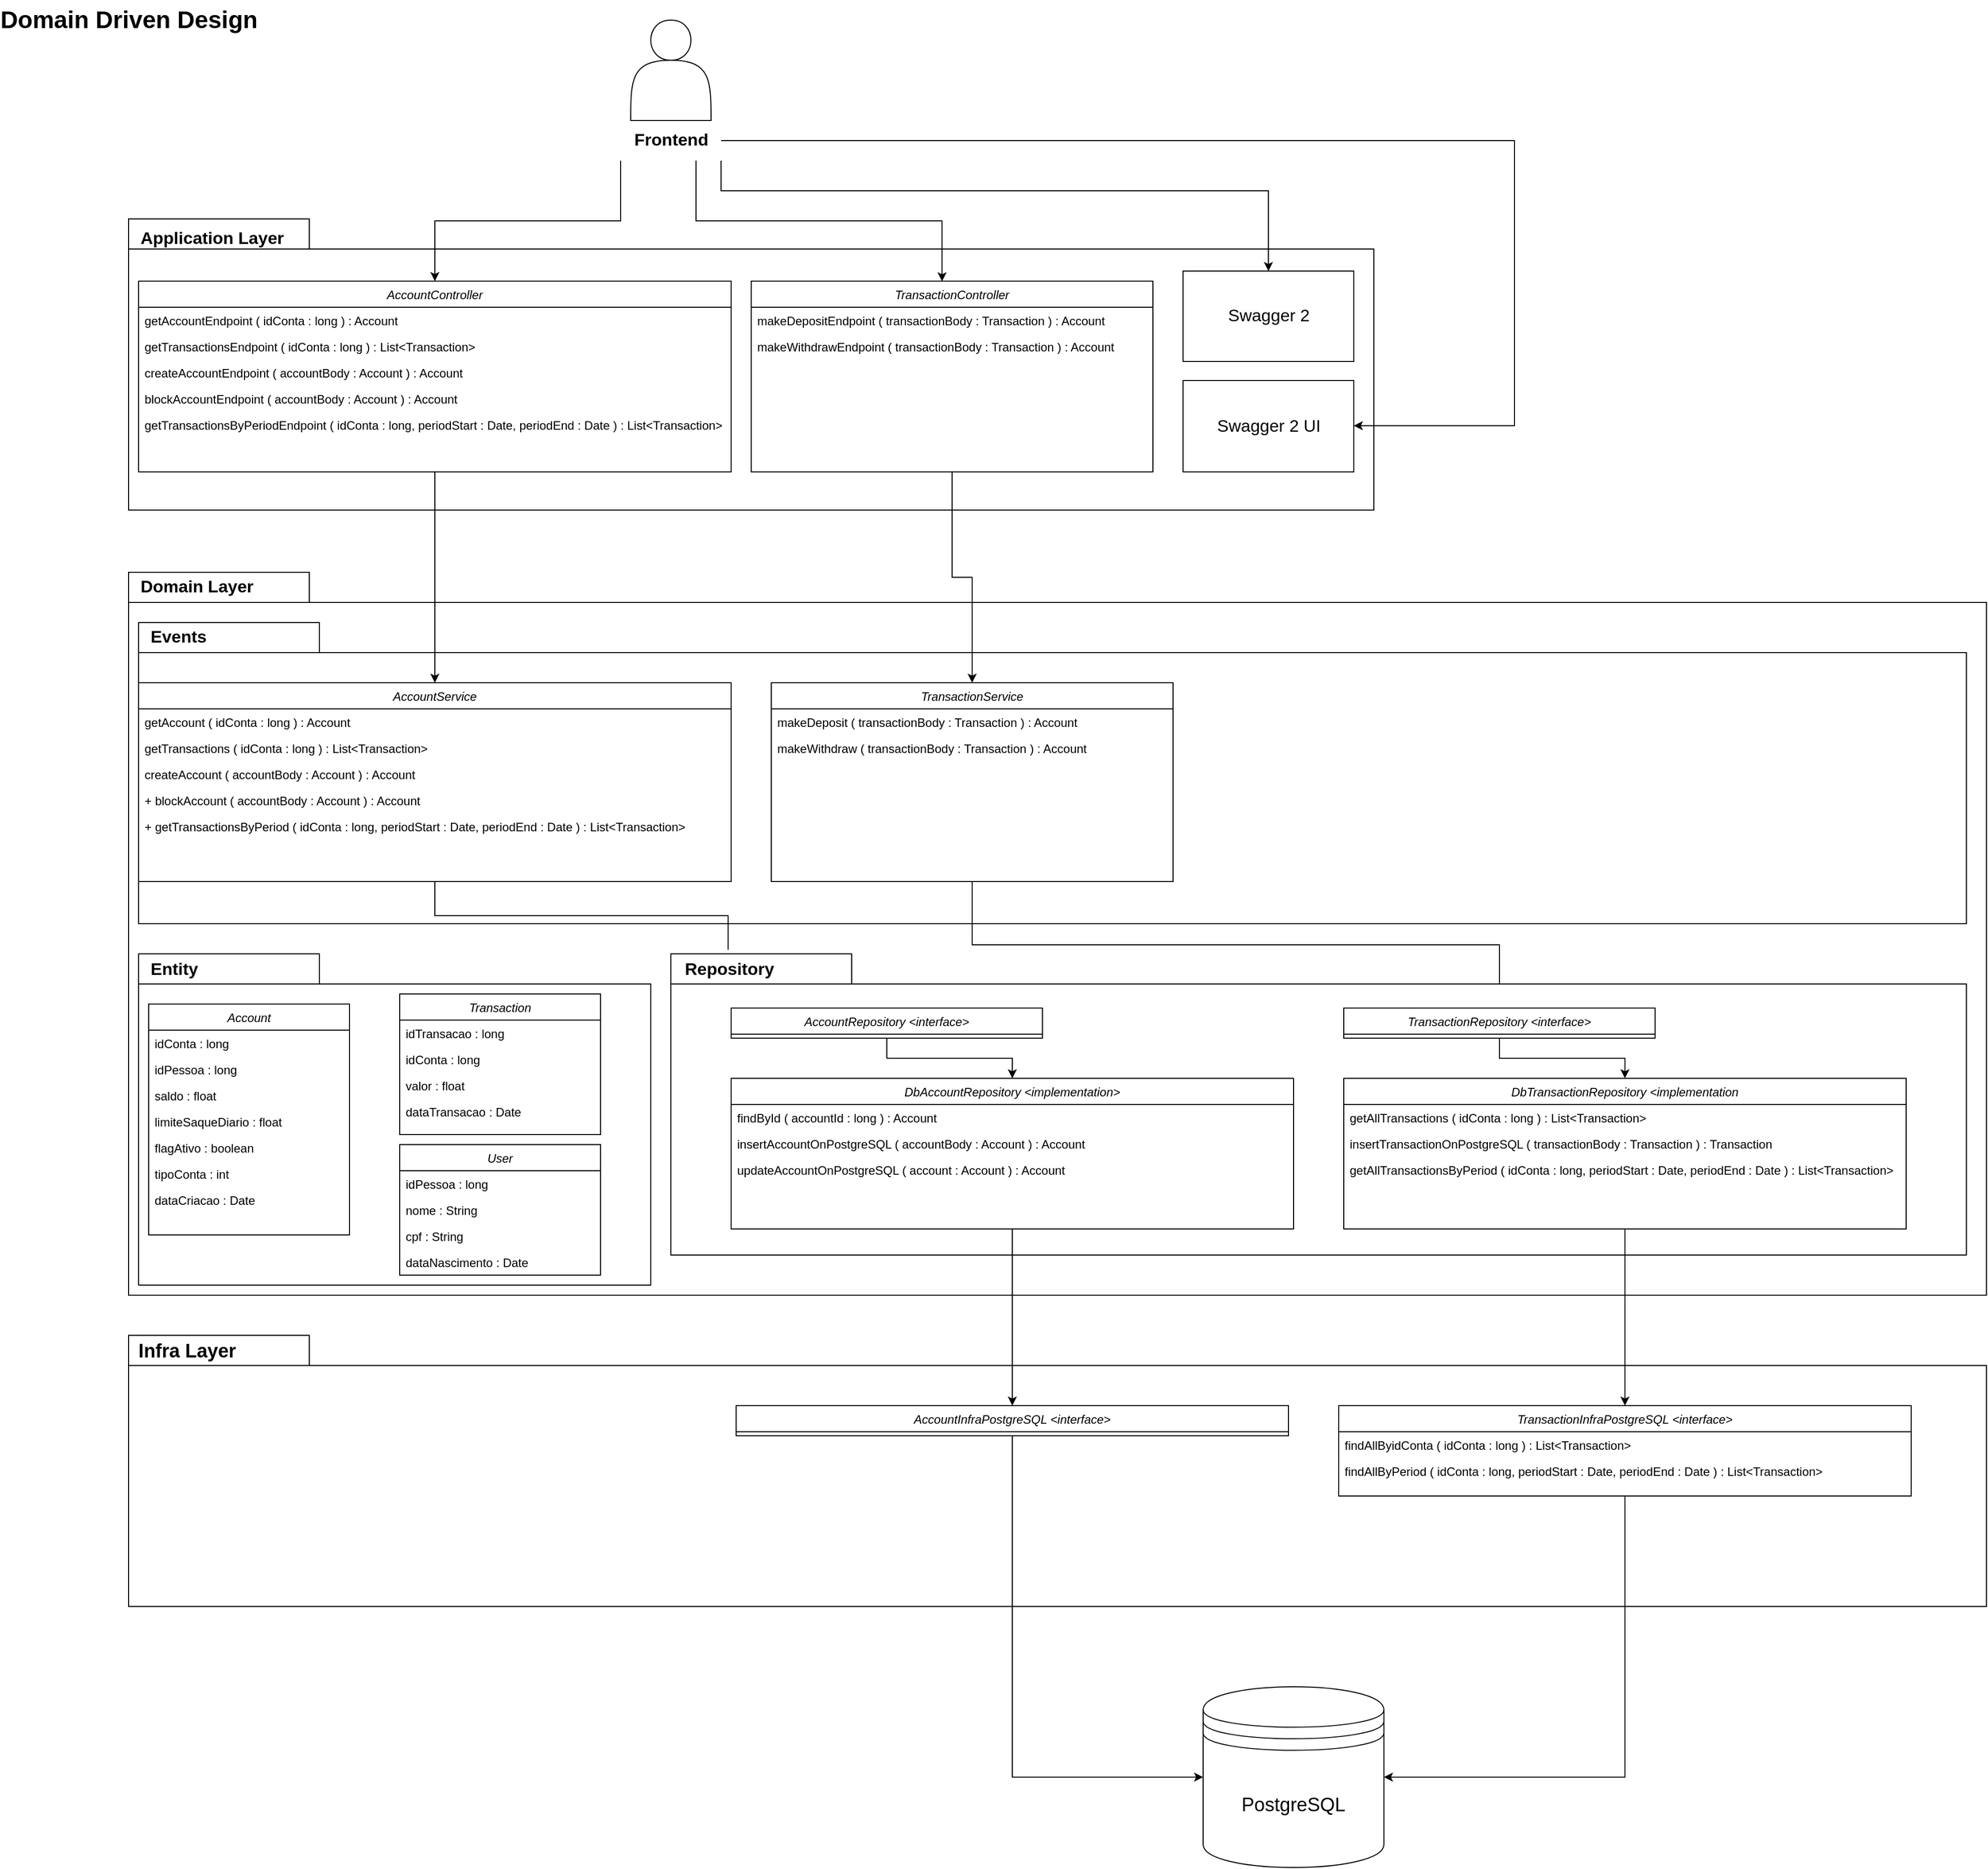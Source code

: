 <mxfile version="15.3.1" type="device"><diagram id="C5RBs43oDa-KdzZeNtuy" name="Page-1"><mxGraphModel dx="1673" dy="934" grid="1" gridSize="10" guides="1" tooltips="1" connect="1" arrows="1" fold="1" page="1" pageScale="1" pageWidth="3300" pageHeight="4681" math="0" shadow="0"><root><mxCell id="WIyWlLk6GJQsqaUBKTNV-0"/><mxCell id="WIyWlLk6GJQsqaUBKTNV-1" parent="WIyWlLk6GJQsqaUBKTNV-0"/><mxCell id="4InjjMUAjX2l4XELedPs-1" value="" style="shape=folder;fontStyle=1;spacingTop=0;tabWidth=180;tabHeight=30;tabPosition=left;html=1;spacing=1;shadow=0;sketch=0;verticalAlign=middle;" vertex="1" parent="WIyWlLk6GJQsqaUBKTNV-1"><mxGeometry x="150" y="238" width="1240" height="290" as="geometry"/></mxCell><mxCell id="4InjjMUAjX2l4XELedPs-5" value="" style="shape=actor;whiteSpace=wrap;html=1;" vertex="1" parent="WIyWlLk6GJQsqaUBKTNV-1"><mxGeometry x="650" y="40" width="80" height="100" as="geometry"/></mxCell><mxCell id="4InjjMUAjX2l4XELedPs-60" style="edgeStyle=orthogonalEdgeStyle;rounded=0;orthogonalLoop=1;jettySize=auto;html=1;exitX=0;exitY=1;exitDx=0;exitDy=0;fontSize=17;" edge="1" parent="WIyWlLk6GJQsqaUBKTNV-1" source="4InjjMUAjX2l4XELedPs-6" target="zkfFHV4jXpPFQw0GAbJ--0"><mxGeometry relative="1" as="geometry"/></mxCell><mxCell id="4InjjMUAjX2l4XELedPs-61" style="edgeStyle=orthogonalEdgeStyle;rounded=0;orthogonalLoop=1;jettySize=auto;html=1;exitX=0.75;exitY=1;exitDx=0;exitDy=0;entryX=0.475;entryY=0.001;entryDx=0;entryDy=0;entryPerimeter=0;fontSize=17;" edge="1" parent="WIyWlLk6GJQsqaUBKTNV-1" source="4InjjMUAjX2l4XELedPs-6" target="4InjjMUAjX2l4XELedPs-10"><mxGeometry relative="1" as="geometry"/></mxCell><mxCell id="4InjjMUAjX2l4XELedPs-64" style="edgeStyle=orthogonalEdgeStyle;rounded=0;orthogonalLoop=1;jettySize=auto;html=1;exitX=1;exitY=0.5;exitDx=0;exitDy=0;fontSize=17;" edge="1" parent="WIyWlLk6GJQsqaUBKTNV-1" source="4InjjMUAjX2l4XELedPs-6" target="4InjjMUAjX2l4XELedPs-15"><mxGeometry relative="1" as="geometry"><Array as="points"><mxPoint x="1530" y="160"/><mxPoint x="1530" y="444"/></Array></mxGeometry></mxCell><mxCell id="4InjjMUAjX2l4XELedPs-65" style="edgeStyle=orthogonalEdgeStyle;rounded=0;orthogonalLoop=1;jettySize=auto;html=1;exitX=1;exitY=1;exitDx=0;exitDy=0;fontSize=17;" edge="1" parent="WIyWlLk6GJQsqaUBKTNV-1" source="4InjjMUAjX2l4XELedPs-6" target="4InjjMUAjX2l4XELedPs-9"><mxGeometry relative="1" as="geometry"><Array as="points"><mxPoint x="740" y="210"/><mxPoint x="1285" y="210"/></Array></mxGeometry></mxCell><mxCell id="4InjjMUAjX2l4XELedPs-6" value="Frontend" style="text;strokeColor=none;fillColor=none;html=1;fontSize=17;fontStyle=1;verticalAlign=middle;align=center;" vertex="1" parent="WIyWlLk6GJQsqaUBKTNV-1"><mxGeometry x="640" y="140" width="100" height="40" as="geometry"/></mxCell><mxCell id="4InjjMUAjX2l4XELedPs-8" value="Application Layer" style="text;strokeColor=none;fillColor=none;html=1;fontSize=17;fontStyle=1;verticalAlign=middle;align=left;" vertex="1" parent="WIyWlLk6GJQsqaUBKTNV-1"><mxGeometry x="160" y="238" width="90" height="40" as="geometry"/></mxCell><mxCell id="zkfFHV4jXpPFQw0GAbJ--0" value="AccountController" style="swimlane;fontStyle=2;align=center;verticalAlign=top;childLayout=stackLayout;horizontal=1;startSize=26;horizontalStack=0;resizeParent=1;resizeLast=0;collapsible=1;marginBottom=0;rounded=0;shadow=0;strokeWidth=1;spacingTop=0;" parent="WIyWlLk6GJQsqaUBKTNV-1" vertex="1"><mxGeometry x="160" y="300" width="590" height="190" as="geometry"><mxRectangle x="230" y="140" width="160" height="26" as="alternateBounds"/></mxGeometry></mxCell><mxCell id="zkfFHV4jXpPFQw0GAbJ--1" value="getAccountEndpoint ( idConta : long ) : Account" style="text;align=left;verticalAlign=top;spacingLeft=4;spacingRight=4;overflow=hidden;rotatable=0;points=[[0,0.5],[1,0.5]];portConstraint=eastwest;" parent="zkfFHV4jXpPFQw0GAbJ--0" vertex="1"><mxGeometry y="26" width="590" height="26" as="geometry"/></mxCell><mxCell id="zkfFHV4jXpPFQw0GAbJ--2" value="getTransactionsEndpoint ( idConta : long ) : List&lt;Transaction&gt;" style="text;align=left;verticalAlign=top;spacingLeft=4;spacingRight=4;overflow=hidden;rotatable=0;points=[[0,0.5],[1,0.5]];portConstraint=eastwest;rounded=0;shadow=0;html=0;" parent="zkfFHV4jXpPFQw0GAbJ--0" vertex="1"><mxGeometry y="52" width="590" height="26" as="geometry"/></mxCell><mxCell id="zkfFHV4jXpPFQw0GAbJ--3" value="createAccountEndpoint ( accountBody : Account ) : Account" style="text;align=left;verticalAlign=top;spacingLeft=4;spacingRight=4;overflow=hidden;rotatable=0;points=[[0,0.5],[1,0.5]];portConstraint=eastwest;rounded=0;shadow=0;html=0;" parent="zkfFHV4jXpPFQw0GAbJ--0" vertex="1"><mxGeometry y="78" width="590" height="26" as="geometry"/></mxCell><mxCell id="4InjjMUAjX2l4XELedPs-16" value="blockAccountEndpoint ( accountBody : Account ) : Account" style="text;align=left;verticalAlign=top;spacingLeft=4;spacingRight=4;overflow=hidden;rotatable=0;points=[[0,0.5],[1,0.5]];portConstraint=eastwest;rounded=0;shadow=0;html=0;" vertex="1" parent="zkfFHV4jXpPFQw0GAbJ--0"><mxGeometry y="104" width="590" height="26" as="geometry"/></mxCell><mxCell id="4InjjMUAjX2l4XELedPs-17" value="getTransactionsByPeriodEndpoint ( idConta : long, periodStart : Date, periodEnd : Date ) : List&lt;Transaction&gt;" style="text;align=left;verticalAlign=top;spacingLeft=4;spacingRight=4;overflow=hidden;rotatable=0;points=[[0,0.5],[1,0.5]];portConstraint=eastwest;rounded=0;shadow=0;html=0;" vertex="1" parent="zkfFHV4jXpPFQw0GAbJ--0"><mxGeometry y="130" width="590" height="26" as="geometry"/></mxCell><mxCell id="4InjjMUAjX2l4XELedPs-9" value="Swagger 2" style="html=1;shadow=0;sketch=0;fontSize=17;align=center;verticalAlign=middle;" vertex="1" parent="WIyWlLk6GJQsqaUBKTNV-1"><mxGeometry x="1200" y="290" width="170" height="90" as="geometry"/></mxCell><mxCell id="4InjjMUAjX2l4XELedPs-10" value="TransactionController" style="swimlane;fontStyle=2;align=center;verticalAlign=top;childLayout=stackLayout;horizontal=1;startSize=26;horizontalStack=0;resizeParent=1;resizeLast=0;collapsible=1;marginBottom=0;rounded=0;shadow=0;strokeWidth=1;spacingTop=0;" vertex="1" parent="WIyWlLk6GJQsqaUBKTNV-1"><mxGeometry x="770" y="300" width="400" height="190" as="geometry"><mxRectangle x="230" y="140" width="160" height="26" as="alternateBounds"/></mxGeometry></mxCell><mxCell id="4InjjMUAjX2l4XELedPs-11" value="makeDepositEndpoint ( transactionBody : Transaction ) : Account" style="text;align=left;verticalAlign=top;spacingLeft=4;spacingRight=4;overflow=hidden;rotatable=0;points=[[0,0.5],[1,0.5]];portConstraint=eastwest;" vertex="1" parent="4InjjMUAjX2l4XELedPs-10"><mxGeometry y="26" width="400" height="26" as="geometry"/></mxCell><mxCell id="4InjjMUAjX2l4XELedPs-12" value="makeWithdrawEndpoint ( transactionBody : Transaction ) : Account" style="text;align=left;verticalAlign=top;spacingLeft=4;spacingRight=4;overflow=hidden;rotatable=0;points=[[0,0.5],[1,0.5]];portConstraint=eastwest;rounded=0;shadow=0;html=0;" vertex="1" parent="4InjjMUAjX2l4XELedPs-10"><mxGeometry y="52" width="400" height="26" as="geometry"/></mxCell><mxCell id="4InjjMUAjX2l4XELedPs-15" value="Swagger 2 UI" style="html=1;shadow=0;sketch=0;fontSize=17;align=center;verticalAlign=middle;" vertex="1" parent="WIyWlLk6GJQsqaUBKTNV-1"><mxGeometry x="1200" y="399" width="170" height="91" as="geometry"/></mxCell><mxCell id="4InjjMUAjX2l4XELedPs-19" value="" style="shape=folder;fontStyle=1;spacingTop=0;tabWidth=180;tabHeight=30;tabPosition=left;html=1;spacing=1;shadow=0;sketch=0;verticalAlign=middle;" vertex="1" parent="WIyWlLk6GJQsqaUBKTNV-1"><mxGeometry x="150" y="590" width="1850" height="720" as="geometry"/></mxCell><mxCell id="4InjjMUAjX2l4XELedPs-20" value="Domain Layer" style="text;strokeColor=none;fillColor=none;html=1;fontSize=17;fontStyle=1;verticalAlign=middle;align=left;" vertex="1" parent="WIyWlLk6GJQsqaUBKTNV-1"><mxGeometry x="160" y="585" width="90" height="40" as="geometry"/></mxCell><mxCell id="4InjjMUAjX2l4XELedPs-37" value="Domain Driven Design" style="text;strokeColor=none;fillColor=none;html=1;fontSize=24;fontStyle=1;verticalAlign=middle;align=center;shadow=0;sketch=0;" vertex="1" parent="WIyWlLk6GJQsqaUBKTNV-1"><mxGeometry x="100" y="20" width="100" height="40" as="geometry"/></mxCell><mxCell id="4InjjMUAjX2l4XELedPs-55" value="" style="shape=folder;fontStyle=1;spacingTop=0;tabWidth=180;tabHeight=30;tabPosition=left;html=1;spacing=1;shadow=0;sketch=0;verticalAlign=middle;" vertex="1" parent="WIyWlLk6GJQsqaUBKTNV-1"><mxGeometry x="160" y="970" width="510" height="330" as="geometry"/></mxCell><mxCell id="4InjjMUAjX2l4XELedPs-47" value="Transaction" style="swimlane;fontStyle=2;align=center;verticalAlign=top;childLayout=stackLayout;horizontal=1;startSize=26;horizontalStack=0;resizeParent=1;resizeLast=0;collapsible=1;marginBottom=0;rounded=0;shadow=0;strokeWidth=1;spacingTop=0;" vertex="1" parent="WIyWlLk6GJQsqaUBKTNV-1"><mxGeometry x="420" y="1010" width="200" height="140" as="geometry"><mxRectangle x="230" y="140" width="160" height="26" as="alternateBounds"/></mxGeometry></mxCell><mxCell id="4InjjMUAjX2l4XELedPs-48" value="idTransacao : long" style="text;align=left;verticalAlign=top;spacingLeft=4;spacingRight=4;overflow=hidden;rotatable=0;points=[[0,0.5],[1,0.5]];portConstraint=eastwest;" vertex="1" parent="4InjjMUAjX2l4XELedPs-47"><mxGeometry y="26" width="200" height="26" as="geometry"/></mxCell><mxCell id="4InjjMUAjX2l4XELedPs-49" value="idConta : long" style="text;align=left;verticalAlign=top;spacingLeft=4;spacingRight=4;overflow=hidden;rotatable=0;points=[[0,0.5],[1,0.5]];portConstraint=eastwest;rounded=0;shadow=0;html=0;" vertex="1" parent="4InjjMUAjX2l4XELedPs-47"><mxGeometry y="52" width="200" height="26" as="geometry"/></mxCell><mxCell id="4InjjMUAjX2l4XELedPs-50" value="valor : float" style="text;align=left;verticalAlign=top;spacingLeft=4;spacingRight=4;overflow=hidden;rotatable=0;points=[[0,0.5],[1,0.5]];portConstraint=eastwest;rounded=0;shadow=0;html=0;" vertex="1" parent="4InjjMUAjX2l4XELedPs-47"><mxGeometry y="78" width="200" height="26" as="geometry"/></mxCell><mxCell id="4InjjMUAjX2l4XELedPs-51" value="dataTransacao : Date" style="text;align=left;verticalAlign=top;spacingLeft=4;spacingRight=4;overflow=hidden;rotatable=0;points=[[0,0.5],[1,0.5]];portConstraint=eastwest;rounded=0;shadow=0;html=0;" vertex="1" parent="4InjjMUAjX2l4XELedPs-47"><mxGeometry y="104" width="200" height="26" as="geometry"/></mxCell><mxCell id="4InjjMUAjX2l4XELedPs-39" value="Account" style="swimlane;fontStyle=2;align=center;verticalAlign=top;childLayout=stackLayout;horizontal=1;startSize=26;horizontalStack=0;resizeParent=1;resizeLast=0;collapsible=1;marginBottom=0;rounded=0;shadow=0;strokeWidth=1;spacingTop=0;" vertex="1" parent="WIyWlLk6GJQsqaUBKTNV-1"><mxGeometry x="170" y="1020" width="200" height="230" as="geometry"><mxRectangle x="230" y="140" width="160" height="26" as="alternateBounds"/></mxGeometry></mxCell><mxCell id="4InjjMUAjX2l4XELedPs-40" value="idConta : long" style="text;align=left;verticalAlign=top;spacingLeft=4;spacingRight=4;overflow=hidden;rotatable=0;points=[[0,0.5],[1,0.5]];portConstraint=eastwest;" vertex="1" parent="4InjjMUAjX2l4XELedPs-39"><mxGeometry y="26" width="200" height="26" as="geometry"/></mxCell><mxCell id="4InjjMUAjX2l4XELedPs-41" value="idPessoa : long" style="text;align=left;verticalAlign=top;spacingLeft=4;spacingRight=4;overflow=hidden;rotatable=0;points=[[0,0.5],[1,0.5]];portConstraint=eastwest;rounded=0;shadow=0;html=0;" vertex="1" parent="4InjjMUAjX2l4XELedPs-39"><mxGeometry y="52" width="200" height="26" as="geometry"/></mxCell><mxCell id="4InjjMUAjX2l4XELedPs-42" value="saldo : float" style="text;align=left;verticalAlign=top;spacingLeft=4;spacingRight=4;overflow=hidden;rotatable=0;points=[[0,0.5],[1,0.5]];portConstraint=eastwest;rounded=0;shadow=0;html=0;" vertex="1" parent="4InjjMUAjX2l4XELedPs-39"><mxGeometry y="78" width="200" height="26" as="geometry"/></mxCell><mxCell id="4InjjMUAjX2l4XELedPs-43" value="limiteSaqueDiario : float" style="text;align=left;verticalAlign=top;spacingLeft=4;spacingRight=4;overflow=hidden;rotatable=0;points=[[0,0.5],[1,0.5]];portConstraint=eastwest;rounded=0;shadow=0;html=0;" vertex="1" parent="4InjjMUAjX2l4XELedPs-39"><mxGeometry y="104" width="200" height="26" as="geometry"/></mxCell><mxCell id="4InjjMUAjX2l4XELedPs-44" value="flagAtivo : boolean" style="text;align=left;verticalAlign=top;spacingLeft=4;spacingRight=4;overflow=hidden;rotatable=0;points=[[0,0.5],[1,0.5]];portConstraint=eastwest;rounded=0;shadow=0;html=0;" vertex="1" parent="4InjjMUAjX2l4XELedPs-39"><mxGeometry y="130" width="200" height="26" as="geometry"/></mxCell><mxCell id="4InjjMUAjX2l4XELedPs-45" value="tipoConta : int" style="text;align=left;verticalAlign=top;spacingLeft=4;spacingRight=4;overflow=hidden;rotatable=0;points=[[0,0.5],[1,0.5]];portConstraint=eastwest;rounded=0;shadow=0;html=0;" vertex="1" parent="4InjjMUAjX2l4XELedPs-39"><mxGeometry y="156" width="200" height="26" as="geometry"/></mxCell><mxCell id="4InjjMUAjX2l4XELedPs-46" value="dataCriacao : Date" style="text;align=left;verticalAlign=top;spacingLeft=4;spacingRight=4;overflow=hidden;rotatable=0;points=[[0,0.5],[1,0.5]];portConstraint=eastwest;rounded=0;shadow=0;html=0;" vertex="1" parent="4InjjMUAjX2l4XELedPs-39"><mxGeometry y="182" width="200" height="26" as="geometry"/></mxCell><mxCell id="4InjjMUAjX2l4XELedPs-67" value="" style="shape=folder;fontStyle=1;spacingTop=0;tabWidth=180;tabHeight=30;tabPosition=left;html=1;spacing=1;shadow=0;sketch=0;verticalAlign=middle;" vertex="1" parent="WIyWlLk6GJQsqaUBKTNV-1"><mxGeometry x="160" y="640" width="1820" height="300" as="geometry"/></mxCell><mxCell id="4InjjMUAjX2l4XELedPs-86" style="edgeStyle=orthogonalEdgeStyle;rounded=0;orthogonalLoop=1;jettySize=auto;html=1;exitX=0.5;exitY=1;exitDx=0;exitDy=0;fontSize=17;startArrow=none;" edge="1" parent="WIyWlLk6GJQsqaUBKTNV-1" source="4InjjMUAjX2l4XELedPs-74" target="4InjjMUAjX2l4XELedPs-78"><mxGeometry relative="1" as="geometry"/></mxCell><mxCell id="4InjjMUAjX2l4XELedPs-21" value="AccountService" style="swimlane;fontStyle=2;align=center;verticalAlign=top;childLayout=stackLayout;horizontal=1;startSize=26;horizontalStack=0;resizeParent=1;resizeLast=0;collapsible=1;marginBottom=0;rounded=0;shadow=0;strokeWidth=1;spacingTop=0;" vertex="1" parent="WIyWlLk6GJQsqaUBKTNV-1"><mxGeometry x="160" y="700" width="590" height="198" as="geometry"><mxRectangle x="230" y="140" width="160" height="26" as="alternateBounds"/></mxGeometry></mxCell><mxCell id="4InjjMUAjX2l4XELedPs-22" value="getAccount ( idConta : long ) : Account" style="text;align=left;verticalAlign=top;spacingLeft=4;spacingRight=4;overflow=hidden;rotatable=0;points=[[0,0.5],[1,0.5]];portConstraint=eastwest;" vertex="1" parent="4InjjMUAjX2l4XELedPs-21"><mxGeometry y="26" width="590" height="26" as="geometry"/></mxCell><mxCell id="4InjjMUAjX2l4XELedPs-23" value="getTransactions ( idConta : long ) : List&lt;Transaction&gt;" style="text;align=left;verticalAlign=top;spacingLeft=4;spacingRight=4;overflow=hidden;rotatable=0;points=[[0,0.5],[1,0.5]];portConstraint=eastwest;rounded=0;shadow=0;html=0;" vertex="1" parent="4InjjMUAjX2l4XELedPs-21"><mxGeometry y="52" width="590" height="26" as="geometry"/></mxCell><mxCell id="4InjjMUAjX2l4XELedPs-24" value="createAccount ( accountBody : Account ) : Account" style="text;align=left;verticalAlign=top;spacingLeft=4;spacingRight=4;overflow=hidden;rotatable=0;points=[[0,0.5],[1,0.5]];portConstraint=eastwest;rounded=0;shadow=0;html=0;" vertex="1" parent="4InjjMUAjX2l4XELedPs-21"><mxGeometry y="78" width="590" height="26" as="geometry"/></mxCell><mxCell id="4InjjMUAjX2l4XELedPs-25" value="+ blockAccount ( accountBody : Account ) : Account" style="text;align=left;verticalAlign=top;spacingLeft=4;spacingRight=4;overflow=hidden;rotatable=0;points=[[0,0.5],[1,0.5]];portConstraint=eastwest;rounded=0;shadow=0;html=0;" vertex="1" parent="4InjjMUAjX2l4XELedPs-21"><mxGeometry y="104" width="590" height="26" as="geometry"/></mxCell><mxCell id="4InjjMUAjX2l4XELedPs-26" value="+ getTransactionsByPeriod ( idConta : long, periodStart : Date, periodEnd : Date ) : List&lt;Transaction&gt;" style="text;align=left;verticalAlign=top;spacingLeft=4;spacingRight=4;overflow=hidden;rotatable=0;points=[[0,0.5],[1,0.5]];portConstraint=eastwest;rounded=0;shadow=0;html=0;" vertex="1" parent="4InjjMUAjX2l4XELedPs-21"><mxGeometry y="130" width="590" height="26" as="geometry"/></mxCell><mxCell id="4InjjMUAjX2l4XELedPs-87" style="edgeStyle=orthogonalEdgeStyle;rounded=0;orthogonalLoop=1;jettySize=auto;html=1;exitX=0.5;exitY=1;exitDx=0;exitDy=0;fontSize=17;" edge="1" parent="WIyWlLk6GJQsqaUBKTNV-1" source="4InjjMUAjX2l4XELedPs-28" target="4InjjMUAjX2l4XELedPs-75"><mxGeometry relative="1" as="geometry"/></mxCell><mxCell id="4InjjMUAjX2l4XELedPs-28" value="TransactionService" style="swimlane;fontStyle=2;align=center;verticalAlign=top;childLayout=stackLayout;horizontal=1;startSize=26;horizontalStack=0;resizeParent=1;resizeLast=0;collapsible=1;marginBottom=0;rounded=0;shadow=0;strokeWidth=1;spacingTop=0;" vertex="1" parent="WIyWlLk6GJQsqaUBKTNV-1"><mxGeometry x="790" y="700" width="400" height="198" as="geometry"><mxRectangle x="230" y="140" width="160" height="26" as="alternateBounds"/></mxGeometry></mxCell><mxCell id="4InjjMUAjX2l4XELedPs-29" value="makeDeposit ( transactionBody : Transaction ) : Account" style="text;align=left;verticalAlign=top;spacingLeft=4;spacingRight=4;overflow=hidden;rotatable=0;points=[[0,0.5],[1,0.5]];portConstraint=eastwest;" vertex="1" parent="4InjjMUAjX2l4XELedPs-28"><mxGeometry y="26" width="400" height="26" as="geometry"/></mxCell><mxCell id="4InjjMUAjX2l4XELedPs-30" value="makeWithdraw ( transactionBody : Transaction ) : Account" style="text;align=left;verticalAlign=top;spacingLeft=4;spacingRight=4;overflow=hidden;rotatable=0;points=[[0,0.5],[1,0.5]];portConstraint=eastwest;rounded=0;shadow=0;html=0;" vertex="1" parent="4InjjMUAjX2l4XELedPs-28"><mxGeometry y="52" width="400" height="26" as="geometry"/></mxCell><mxCell id="4InjjMUAjX2l4XELedPs-66" style="edgeStyle=orthogonalEdgeStyle;rounded=0;orthogonalLoop=1;jettySize=auto;html=1;exitX=0.5;exitY=1;exitDx=0;exitDy=0;fontSize=17;" edge="1" parent="WIyWlLk6GJQsqaUBKTNV-1" source="4InjjMUAjX2l4XELedPs-10" target="4InjjMUAjX2l4XELedPs-28"><mxGeometry relative="1" as="geometry"/></mxCell><mxCell id="4InjjMUAjX2l4XELedPs-71" value="Events&lt;span style=&quot;color: rgba(0 , 0 , 0 , 0) ; font-family: monospace ; font-size: 0px ; font-weight: 400&quot;&gt;%3CmxGraphModel%3E%3Croot%3E%3CmxCell%20id%3D%220%22%2F%3E%3CmxCell%20id%3D%221%22%20parent%3D%220%22%2F%3E%3CmxCell%20id%3D%222%22%20value%3D%22Domain%20Layer%22%20style%3D%22text%3BstrokeColor%3Dnone%3BfillColor%3Dnone%3Bhtml%3D1%3BfontSize%3D17%3BfontStyle%3D1%3BverticalAlign%3Dmiddle%3Balign%3Dleft%3B%22%20vertex%3D%221%22%20parent%3D%221%22%3E%3CmxGeometry%20x%3D%22160%22%20y%3D%22585%22%20width%3D%2290%22%20height%3D%2240%22%20as%3D%22geometry%22%2F%3E%3C%2FmxCell%3E%3C%2Froot%3E%3C%2FmxGraphModel%3E&lt;/span&gt;" style="text;strokeColor=none;fillColor=none;html=1;fontSize=17;fontStyle=1;verticalAlign=middle;align=left;" vertex="1" parent="WIyWlLk6GJQsqaUBKTNV-1"><mxGeometry x="170" y="635" width="90" height="40" as="geometry"/></mxCell><mxCell id="4InjjMUAjX2l4XELedPs-72" value="Entity" style="text;strokeColor=none;fillColor=none;html=1;fontSize=17;fontStyle=1;verticalAlign=middle;align=left;" vertex="1" parent="WIyWlLk6GJQsqaUBKTNV-1"><mxGeometry x="170" y="966" width="90" height="40" as="geometry"/></mxCell><mxCell id="4InjjMUAjX2l4XELedPs-73" value="" style="shape=folder;fontStyle=1;spacingTop=0;tabWidth=180;tabHeight=30;tabPosition=left;html=1;spacing=1;shadow=0;sketch=0;verticalAlign=middle;" vertex="1" parent="WIyWlLk6GJQsqaUBKTNV-1"><mxGeometry x="690" y="970" width="1290" height="300" as="geometry"/></mxCell><mxCell id="4InjjMUAjX2l4XELedPs-32" style="edgeStyle=orthogonalEdgeStyle;rounded=0;orthogonalLoop=1;jettySize=auto;html=1;exitX=0.5;exitY=1;exitDx=0;exitDy=0;entryX=0.5;entryY=0;entryDx=0;entryDy=0;fontSize=17;" edge="1" parent="WIyWlLk6GJQsqaUBKTNV-1" source="zkfFHV4jXpPFQw0GAbJ--0" target="4InjjMUAjX2l4XELedPs-21"><mxGeometry relative="1" as="geometry"/></mxCell><mxCell id="4InjjMUAjX2l4XELedPs-92" style="edgeStyle=orthogonalEdgeStyle;rounded=0;orthogonalLoop=1;jettySize=auto;html=1;exitX=0.5;exitY=1;exitDx=0;exitDy=0;fontSize=17;" edge="1" parent="WIyWlLk6GJQsqaUBKTNV-1" source="4InjjMUAjX2l4XELedPs-75" target="4InjjMUAjX2l4XELedPs-88"><mxGeometry relative="1" as="geometry"/></mxCell><mxCell id="4InjjMUAjX2l4XELedPs-75" value="TransactionRepository &lt;interface&gt;" style="swimlane;fontStyle=2;align=center;verticalAlign=top;childLayout=stackLayout;horizontal=1;startSize=26;horizontalStack=0;resizeParent=1;resizeLast=0;collapsible=1;marginBottom=0;rounded=0;shadow=0;strokeWidth=1;spacingTop=0;" vertex="1" parent="WIyWlLk6GJQsqaUBKTNV-1"><mxGeometry x="1360" y="1024" width="310" height="30" as="geometry"><mxRectangle x="230" y="140" width="160" height="26" as="alternateBounds"/></mxGeometry></mxCell><mxCell id="4InjjMUAjX2l4XELedPs-85" style="edgeStyle=orthogonalEdgeStyle;rounded=0;orthogonalLoop=1;jettySize=auto;html=1;exitX=0.5;exitY=1;exitDx=0;exitDy=0;fontSize=17;" edge="1" parent="WIyWlLk6GJQsqaUBKTNV-1" source="4InjjMUAjX2l4XELedPs-78" target="4InjjMUAjX2l4XELedPs-79"><mxGeometry relative="1" as="geometry"/></mxCell><mxCell id="4InjjMUAjX2l4XELedPs-78" value="AccountRepository &lt;interface&gt;" style="swimlane;fontStyle=2;align=center;verticalAlign=top;childLayout=stackLayout;horizontal=1;startSize=26;horizontalStack=0;resizeParent=1;resizeLast=0;collapsible=1;marginBottom=0;rounded=0;shadow=0;strokeWidth=1;spacingTop=0;" vertex="1" parent="WIyWlLk6GJQsqaUBKTNV-1"><mxGeometry x="750" y="1024" width="310" height="30" as="geometry"><mxRectangle x="230" y="140" width="160" height="26" as="alternateBounds"/></mxGeometry></mxCell><mxCell id="4InjjMUAjX2l4XELedPs-79" value="DbAccountRepository &lt;implementation&gt;" style="swimlane;fontStyle=2;align=center;verticalAlign=top;childLayout=stackLayout;horizontal=1;startSize=26;horizontalStack=0;resizeParent=1;resizeLast=0;collapsible=1;marginBottom=0;rounded=0;shadow=0;strokeWidth=1;spacingTop=0;" vertex="1" parent="WIyWlLk6GJQsqaUBKTNV-1"><mxGeometry x="750" y="1094" width="560" height="150" as="geometry"><mxRectangle x="230" y="140" width="160" height="26" as="alternateBounds"/></mxGeometry></mxCell><mxCell id="4InjjMUAjX2l4XELedPs-80" value="findById ( accountId : long ) : Account" style="text;align=left;verticalAlign=top;spacingLeft=4;spacingRight=4;overflow=hidden;rotatable=0;points=[[0,0.5],[1,0.5]];portConstraint=eastwest;" vertex="1" parent="4InjjMUAjX2l4XELedPs-79"><mxGeometry y="26" width="560" height="26" as="geometry"/></mxCell><mxCell id="4InjjMUAjX2l4XELedPs-81" value="insertAccountOnPostgreSQL ( accountBody : Account ) : Account" style="text;align=left;verticalAlign=top;spacingLeft=4;spacingRight=4;overflow=hidden;rotatable=0;points=[[0,0.5],[1,0.5]];portConstraint=eastwest;rounded=0;shadow=0;html=0;" vertex="1" parent="4InjjMUAjX2l4XELedPs-79"><mxGeometry y="52" width="560" height="26" as="geometry"/></mxCell><mxCell id="4InjjMUAjX2l4XELedPs-82" value="updateAccountOnPostgreSQL ( account : Account ) : Account" style="text;align=left;verticalAlign=top;spacingLeft=4;spacingRight=4;overflow=hidden;rotatable=0;points=[[0,0.5],[1,0.5]];portConstraint=eastwest;rounded=0;shadow=0;html=0;" vertex="1" parent="4InjjMUAjX2l4XELedPs-79"><mxGeometry y="78" width="560" height="26" as="geometry"/></mxCell><mxCell id="4InjjMUAjX2l4XELedPs-88" value="DbTransactionRepository &lt;implementation" style="swimlane;fontStyle=2;align=center;verticalAlign=top;childLayout=stackLayout;horizontal=1;startSize=26;horizontalStack=0;resizeParent=1;resizeLast=0;collapsible=1;marginBottom=0;rounded=0;shadow=0;strokeWidth=1;spacingTop=0;" vertex="1" parent="WIyWlLk6GJQsqaUBKTNV-1"><mxGeometry x="1360" y="1094" width="560" height="150" as="geometry"><mxRectangle x="230" y="140" width="160" height="26" as="alternateBounds"/></mxGeometry></mxCell><mxCell id="4InjjMUAjX2l4XELedPs-89" value="getAllTransactions ( idConta : long ) : List&lt;Transaction&gt;" style="text;align=left;verticalAlign=top;spacingLeft=4;spacingRight=4;overflow=hidden;rotatable=0;points=[[0,0.5],[1,0.5]];portConstraint=eastwest;" vertex="1" parent="4InjjMUAjX2l4XELedPs-88"><mxGeometry y="26" width="560" height="26" as="geometry"/></mxCell><mxCell id="4InjjMUAjX2l4XELedPs-90" value="insertTransactionOnPostgreSQL ( transactionBody : Transaction ) : Transaction" style="text;align=left;verticalAlign=top;spacingLeft=4;spacingRight=4;overflow=hidden;rotatable=0;points=[[0,0.5],[1,0.5]];portConstraint=eastwest;rounded=0;shadow=0;html=0;" vertex="1" parent="4InjjMUAjX2l4XELedPs-88"><mxGeometry y="52" width="560" height="26" as="geometry"/></mxCell><mxCell id="4InjjMUAjX2l4XELedPs-91" value="getAllTransactionsByPeriod ( idConta : long, periodStart : Date, periodEnd : Date ) : List&lt;Transaction&gt;" style="text;align=left;verticalAlign=top;spacingLeft=4;spacingRight=4;overflow=hidden;rotatable=0;points=[[0,0.5],[1,0.5]];portConstraint=eastwest;rounded=0;shadow=0;html=0;" vertex="1" parent="4InjjMUAjX2l4XELedPs-88"><mxGeometry y="78" width="560" height="26" as="geometry"/></mxCell><mxCell id="4InjjMUAjX2l4XELedPs-74" value="Repository" style="text;strokeColor=none;fillColor=none;html=1;fontSize=17;fontStyle=1;verticalAlign=middle;align=left;" vertex="1" parent="WIyWlLk6GJQsqaUBKTNV-1"><mxGeometry x="702" y="966" width="90" height="40" as="geometry"/></mxCell><mxCell id="4InjjMUAjX2l4XELedPs-93" value="" style="edgeStyle=orthogonalEdgeStyle;rounded=0;orthogonalLoop=1;jettySize=auto;html=1;exitX=0.5;exitY=1;exitDx=0;exitDy=0;fontSize=17;endArrow=none;" edge="1" parent="WIyWlLk6GJQsqaUBKTNV-1" source="4InjjMUAjX2l4XELedPs-21" target="4InjjMUAjX2l4XELedPs-74"><mxGeometry relative="1" as="geometry"><mxPoint x="455" y="898.0" as="sourcePoint"/><mxPoint x="925.0" y="1020" as="targetPoint"/></mxGeometry></mxCell><mxCell id="4InjjMUAjX2l4XELedPs-94" value="" style="shape=folder;fontStyle=1;spacingTop=10;tabWidth=180;tabHeight=30;tabPosition=left;html=1;shadow=0;sketch=0;fontSize=17;align=center;verticalAlign=middle;" vertex="1" parent="WIyWlLk6GJQsqaUBKTNV-1"><mxGeometry x="150" y="1350" width="1850" height="270" as="geometry"/></mxCell><mxCell id="4InjjMUAjX2l4XELedPs-95" value="Infra Layer" style="text;strokeColor=none;fillColor=none;html=1;fontSize=19;fontStyle=1;verticalAlign=middle;align=center;shadow=0;sketch=0;" vertex="1" parent="WIyWlLk6GJQsqaUBKTNV-1"><mxGeometry x="163" y="1356" width="90" height="20" as="geometry"/></mxCell><mxCell id="4InjjMUAjX2l4XELedPs-103" style="edgeStyle=orthogonalEdgeStyle;rounded=0;orthogonalLoop=1;jettySize=auto;html=1;exitX=0.5;exitY=1;exitDx=0;exitDy=0;entryX=1;entryY=0.5;entryDx=0;entryDy=0;fontSize=19;" edge="1" parent="WIyWlLk6GJQsqaUBKTNV-1" source="4InjjMUAjX2l4XELedPs-96" target="4InjjMUAjX2l4XELedPs-102"><mxGeometry relative="1" as="geometry"/></mxCell><mxCell id="4InjjMUAjX2l4XELedPs-96" value="TransactionInfraPostgreSQL &lt;interface&gt;" style="swimlane;fontStyle=2;align=center;verticalAlign=top;childLayout=stackLayout;horizontal=1;startSize=26;horizontalStack=0;resizeParent=1;resizeLast=0;collapsible=1;marginBottom=0;rounded=0;shadow=0;strokeWidth=1;spacingTop=0;" vertex="1" parent="WIyWlLk6GJQsqaUBKTNV-1"><mxGeometry x="1355" y="1420" width="570" height="90" as="geometry"><mxRectangle x="230" y="140" width="160" height="26" as="alternateBounds"/></mxGeometry></mxCell><mxCell id="4InjjMUAjX2l4XELedPs-98" value="findAllByidConta ( idConta : long ) : List&lt;Transaction&gt;" style="text;align=left;verticalAlign=top;spacingLeft=4;spacingRight=4;overflow=hidden;rotatable=0;points=[[0,0.5],[1,0.5]];portConstraint=eastwest;" vertex="1" parent="4InjjMUAjX2l4XELedPs-96"><mxGeometry y="26" width="570" height="26" as="geometry"/></mxCell><mxCell id="4InjjMUAjX2l4XELedPs-99" value="findAllByPeriod ( idConta : long, periodStart : Date, periodEnd : Date ) : List&lt;Transaction&gt;" style="text;align=left;verticalAlign=top;spacingLeft=4;spacingRight=4;overflow=hidden;rotatable=0;points=[[0,0.5],[1,0.5]];portConstraint=eastwest;" vertex="1" parent="4InjjMUAjX2l4XELedPs-96"><mxGeometry y="52" width="570" height="26" as="geometry"/></mxCell><mxCell id="4InjjMUAjX2l4XELedPs-104" style="edgeStyle=orthogonalEdgeStyle;rounded=0;orthogonalLoop=1;jettySize=auto;html=1;exitX=0.5;exitY=1;exitDx=0;exitDy=0;entryX=0;entryY=0.5;entryDx=0;entryDy=0;fontSize=19;" edge="1" parent="WIyWlLk6GJQsqaUBKTNV-1" source="4InjjMUAjX2l4XELedPs-97" target="4InjjMUAjX2l4XELedPs-102"><mxGeometry relative="1" as="geometry"/></mxCell><mxCell id="4InjjMUAjX2l4XELedPs-97" value="AccountInfraPostgreSQL &lt;interface&gt;" style="swimlane;fontStyle=2;align=center;verticalAlign=top;childLayout=stackLayout;horizontal=1;startSize=26;horizontalStack=0;resizeParent=1;resizeLast=0;collapsible=1;marginBottom=0;rounded=0;shadow=0;strokeWidth=1;spacingTop=0;" vertex="1" parent="WIyWlLk6GJQsqaUBKTNV-1"><mxGeometry x="755" y="1420" width="550" height="30" as="geometry"><mxRectangle x="230" y="140" width="160" height="26" as="alternateBounds"/></mxGeometry></mxCell><mxCell id="4InjjMUAjX2l4XELedPs-100" style="edgeStyle=orthogonalEdgeStyle;rounded=0;orthogonalLoop=1;jettySize=auto;html=1;exitX=0.5;exitY=1;exitDx=0;exitDy=0;fontSize=19;" edge="1" parent="WIyWlLk6GJQsqaUBKTNV-1" source="4InjjMUAjX2l4XELedPs-79" target="4InjjMUAjX2l4XELedPs-97"><mxGeometry relative="1" as="geometry"/></mxCell><mxCell id="4InjjMUAjX2l4XELedPs-101" style="edgeStyle=orthogonalEdgeStyle;rounded=0;orthogonalLoop=1;jettySize=auto;html=1;exitX=0.5;exitY=1;exitDx=0;exitDy=0;fontSize=19;" edge="1" parent="WIyWlLk6GJQsqaUBKTNV-1" source="4InjjMUAjX2l4XELedPs-88" target="4InjjMUAjX2l4XELedPs-96"><mxGeometry relative="1" as="geometry"/></mxCell><mxCell id="4InjjMUAjX2l4XELedPs-102" value="PostgreSQL" style="shape=datastore;whiteSpace=wrap;html=1;shadow=0;sketch=0;fontSize=19;align=center;verticalAlign=middle;" vertex="1" parent="WIyWlLk6GJQsqaUBKTNV-1"><mxGeometry x="1220" y="1700" width="180" height="180" as="geometry"/></mxCell><mxCell id="4InjjMUAjX2l4XELedPs-105" value="User" style="swimlane;fontStyle=2;align=center;verticalAlign=top;childLayout=stackLayout;horizontal=1;startSize=26;horizontalStack=0;resizeParent=1;resizeLast=0;collapsible=1;marginBottom=0;rounded=0;shadow=0;strokeWidth=1;spacingTop=0;" vertex="1" parent="WIyWlLk6GJQsqaUBKTNV-1"><mxGeometry x="420" y="1160" width="200" height="130" as="geometry"><mxRectangle x="230" y="140" width="160" height="26" as="alternateBounds"/></mxGeometry></mxCell><mxCell id="4InjjMUAjX2l4XELedPs-106" value="idPessoa : long" style="text;align=left;verticalAlign=top;spacingLeft=4;spacingRight=4;overflow=hidden;rotatable=0;points=[[0,0.5],[1,0.5]];portConstraint=eastwest;" vertex="1" parent="4InjjMUAjX2l4XELedPs-105"><mxGeometry y="26" width="200" height="26" as="geometry"/></mxCell><mxCell id="4InjjMUAjX2l4XELedPs-107" value="nome : String" style="text;align=left;verticalAlign=top;spacingLeft=4;spacingRight=4;overflow=hidden;rotatable=0;points=[[0,0.5],[1,0.5]];portConstraint=eastwest;rounded=0;shadow=0;html=0;" vertex="1" parent="4InjjMUAjX2l4XELedPs-105"><mxGeometry y="52" width="200" height="26" as="geometry"/></mxCell><mxCell id="4InjjMUAjX2l4XELedPs-108" value="cpf : String" style="text;align=left;verticalAlign=top;spacingLeft=4;spacingRight=4;overflow=hidden;rotatable=0;points=[[0,0.5],[1,0.5]];portConstraint=eastwest;rounded=0;shadow=0;html=0;" vertex="1" parent="4InjjMUAjX2l4XELedPs-105"><mxGeometry y="78" width="200" height="26" as="geometry"/></mxCell><mxCell id="4InjjMUAjX2l4XELedPs-109" value="dataNascimento : Date" style="text;align=left;verticalAlign=top;spacingLeft=4;spacingRight=4;overflow=hidden;rotatable=0;points=[[0,0.5],[1,0.5]];portConstraint=eastwest;rounded=0;shadow=0;html=0;" vertex="1" parent="4InjjMUAjX2l4XELedPs-105"><mxGeometry y="104" width="200" height="26" as="geometry"/></mxCell></root></mxGraphModel></diagram></mxfile>